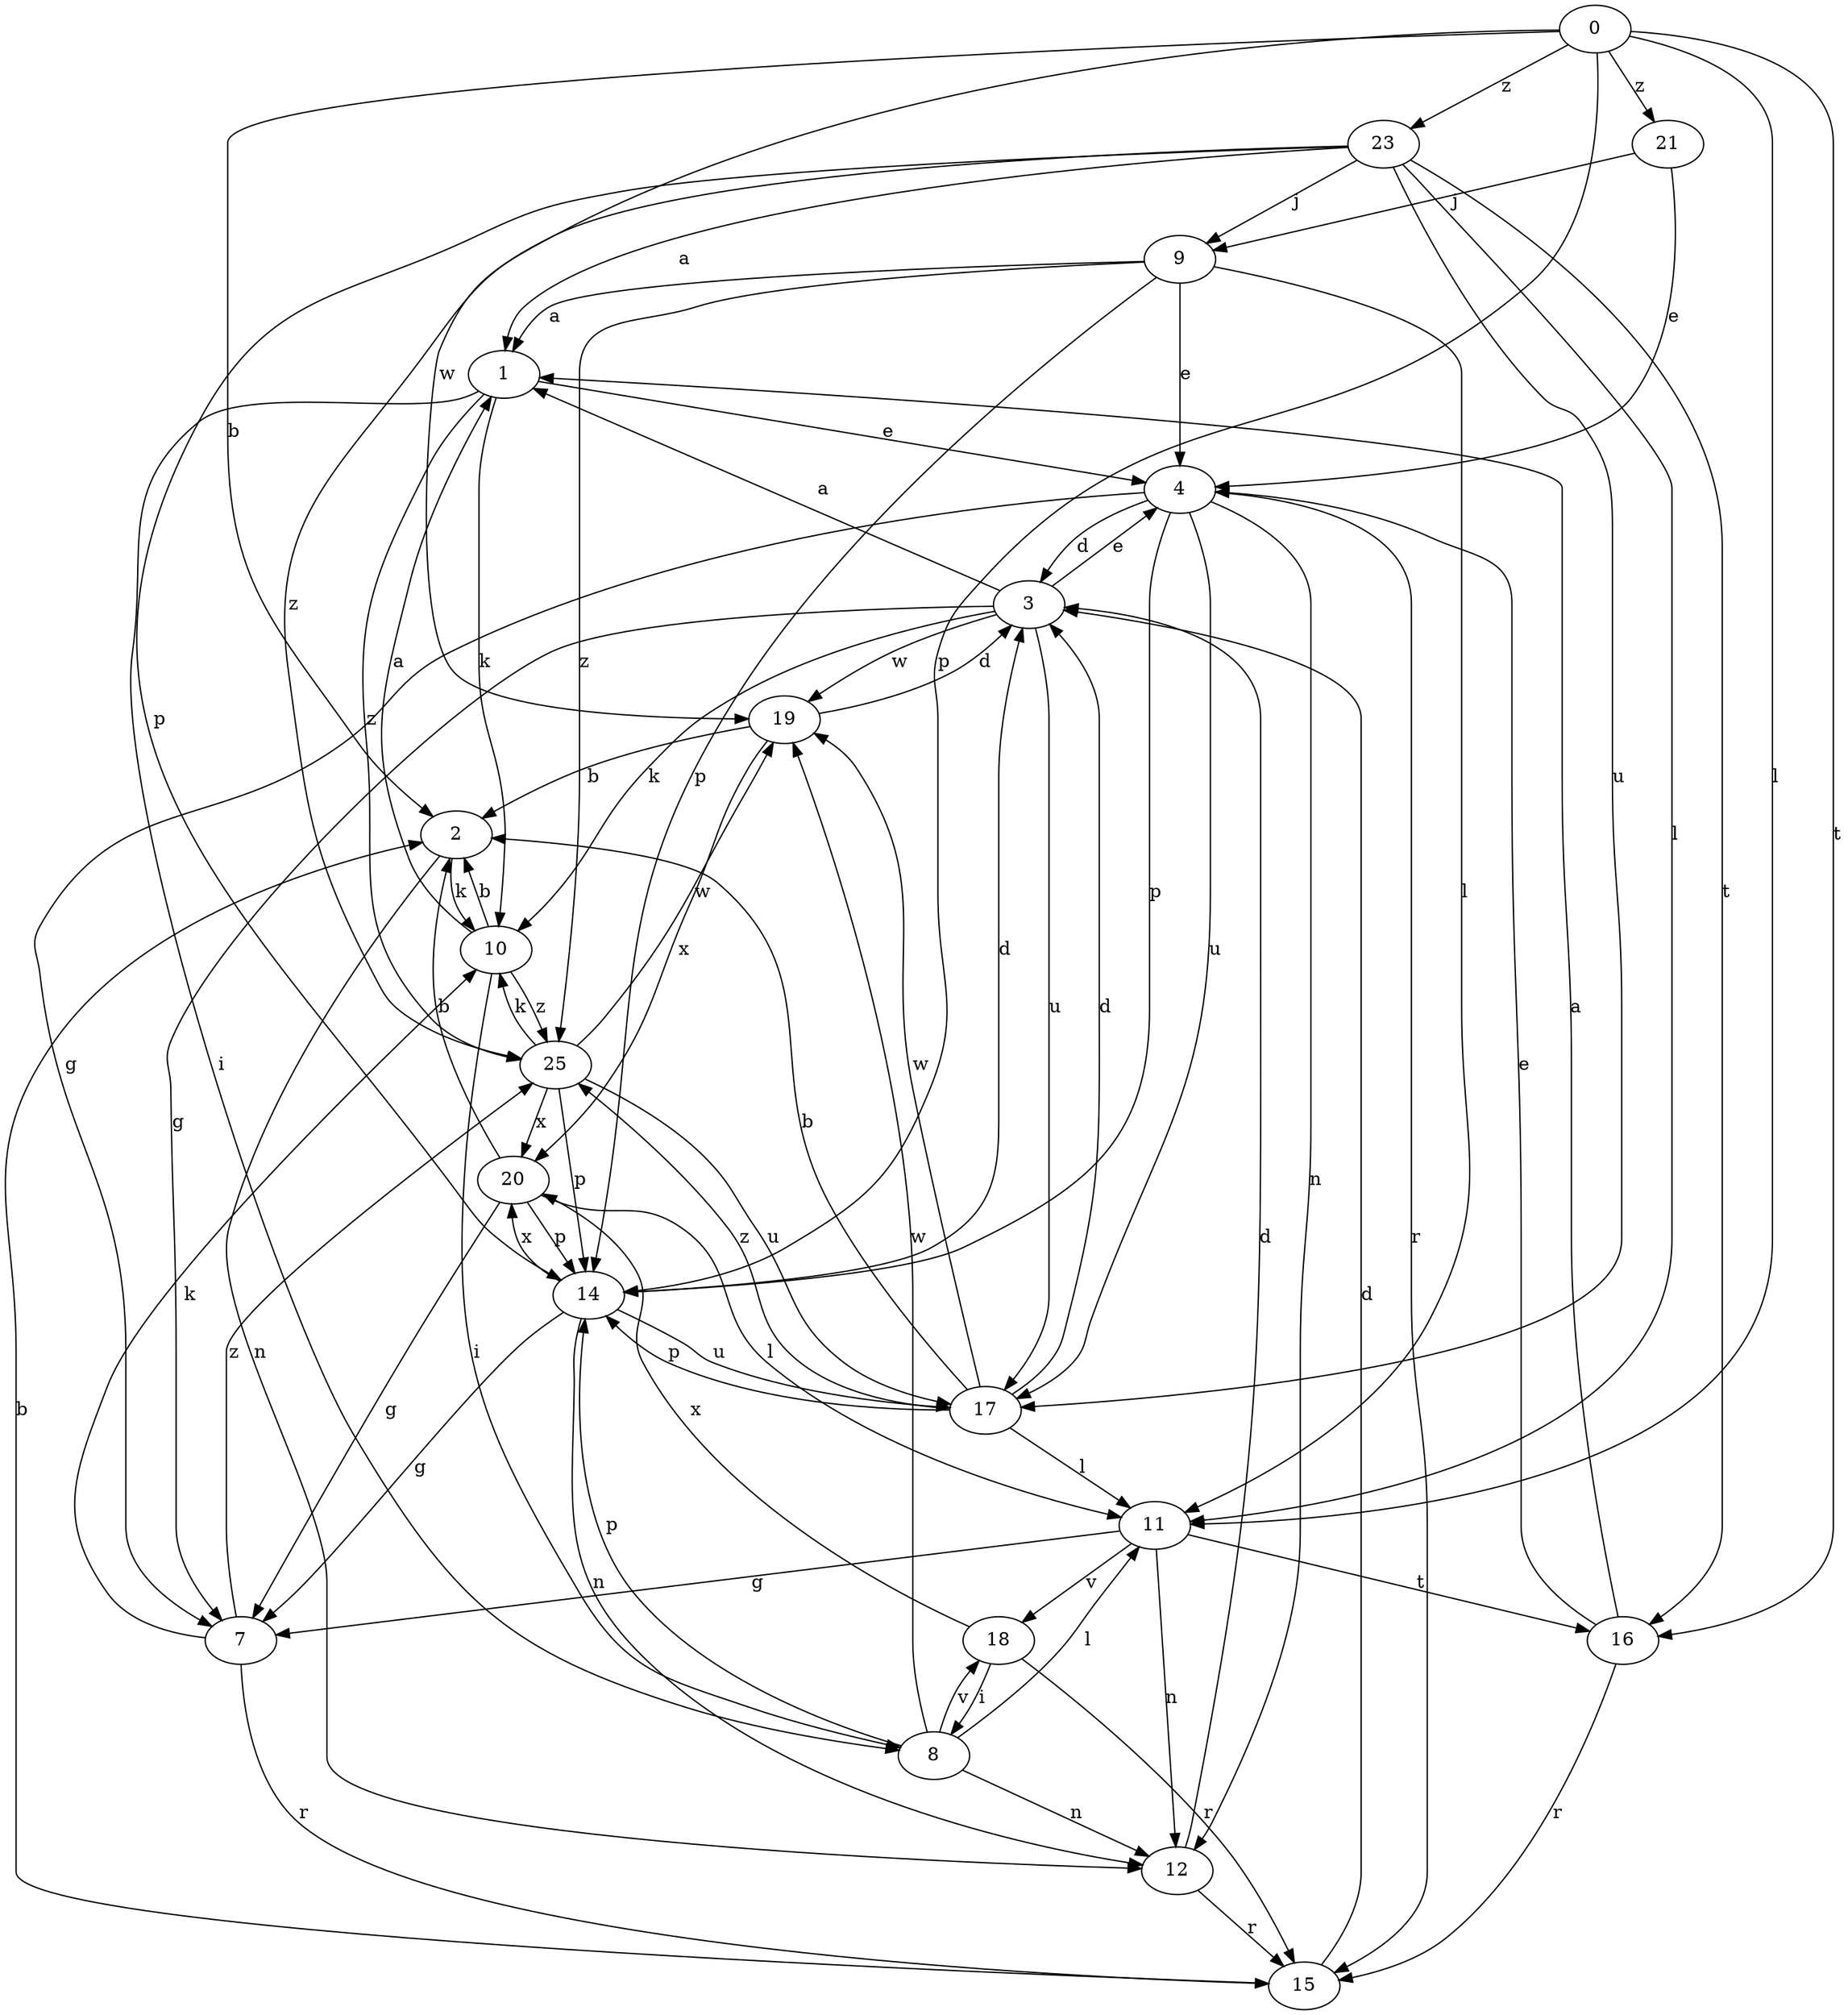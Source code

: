 strict digraph  {
1;
2;
3;
4;
7;
8;
9;
10;
11;
12;
0;
14;
15;
16;
17;
18;
19;
20;
21;
23;
25;
1 -> 4  [label=e];
1 -> 8  [label=i];
1 -> 10  [label=k];
1 -> 25  [label=z];
2 -> 10  [label=k];
2 -> 12  [label=n];
3 -> 1  [label=a];
3 -> 4  [label=e];
3 -> 7  [label=g];
3 -> 10  [label=k];
3 -> 17  [label=u];
3 -> 19  [label=w];
4 -> 3  [label=d];
4 -> 7  [label=g];
4 -> 12  [label=n];
4 -> 14  [label=p];
4 -> 15  [label=r];
4 -> 17  [label=u];
7 -> 10  [label=k];
7 -> 15  [label=r];
7 -> 25  [label=z];
8 -> 11  [label=l];
8 -> 12  [label=n];
8 -> 14  [label=p];
8 -> 18  [label=v];
8 -> 19  [label=w];
9 -> 1  [label=a];
9 -> 4  [label=e];
9 -> 11  [label=l];
9 -> 14  [label=p];
9 -> 25  [label=z];
10 -> 1  [label=a];
10 -> 2  [label=b];
10 -> 8  [label=i];
10 -> 25  [label=z];
11 -> 7  [label=g];
11 -> 12  [label=n];
11 -> 16  [label=t];
11 -> 18  [label=v];
12 -> 3  [label=d];
12 -> 15  [label=r];
0 -> 2  [label=b];
0 -> 11  [label=l];
0 -> 14  [label=p];
0 -> 16  [label=t];
0 -> 19  [label=w];
0 -> 21  [label=z];
0 -> 23  [label=z];
14 -> 3  [label=d];
14 -> 7  [label=g];
14 -> 12  [label=n];
14 -> 17  [label=u];
14 -> 20  [label=x];
15 -> 2  [label=b];
15 -> 3  [label=d];
16 -> 1  [label=a];
16 -> 4  [label=e];
16 -> 15  [label=r];
17 -> 2  [label=b];
17 -> 3  [label=d];
17 -> 11  [label=l];
17 -> 14  [label=p];
17 -> 19  [label=w];
17 -> 25  [label=z];
18 -> 8  [label=i];
18 -> 15  [label=r];
18 -> 20  [label=x];
19 -> 2  [label=b];
19 -> 3  [label=d];
19 -> 20  [label=x];
20 -> 2  [label=b];
20 -> 7  [label=g];
20 -> 11  [label=l];
20 -> 14  [label=p];
21 -> 4  [label=e];
21 -> 9  [label=j];
23 -> 1  [label=a];
23 -> 9  [label=j];
23 -> 11  [label=l];
23 -> 14  [label=p];
23 -> 16  [label=t];
23 -> 17  [label=u];
23 -> 25  [label=z];
25 -> 10  [label=k];
25 -> 14  [label=p];
25 -> 17  [label=u];
25 -> 19  [label=w];
25 -> 20  [label=x];
}
